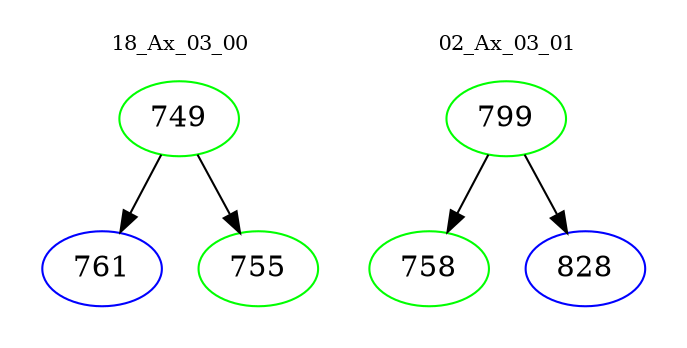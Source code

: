 digraph{
subgraph cluster_0 {
color = white
label = "18_Ax_03_00";
fontsize=10;
T0_749 [label="749", color="green"]
T0_749 -> T0_761 [color="black"]
T0_761 [label="761", color="blue"]
T0_749 -> T0_755 [color="black"]
T0_755 [label="755", color="green"]
}
subgraph cluster_1 {
color = white
label = "02_Ax_03_01";
fontsize=10;
T1_799 [label="799", color="green"]
T1_799 -> T1_758 [color="black"]
T1_758 [label="758", color="green"]
T1_799 -> T1_828 [color="black"]
T1_828 [label="828", color="blue"]
}
}
